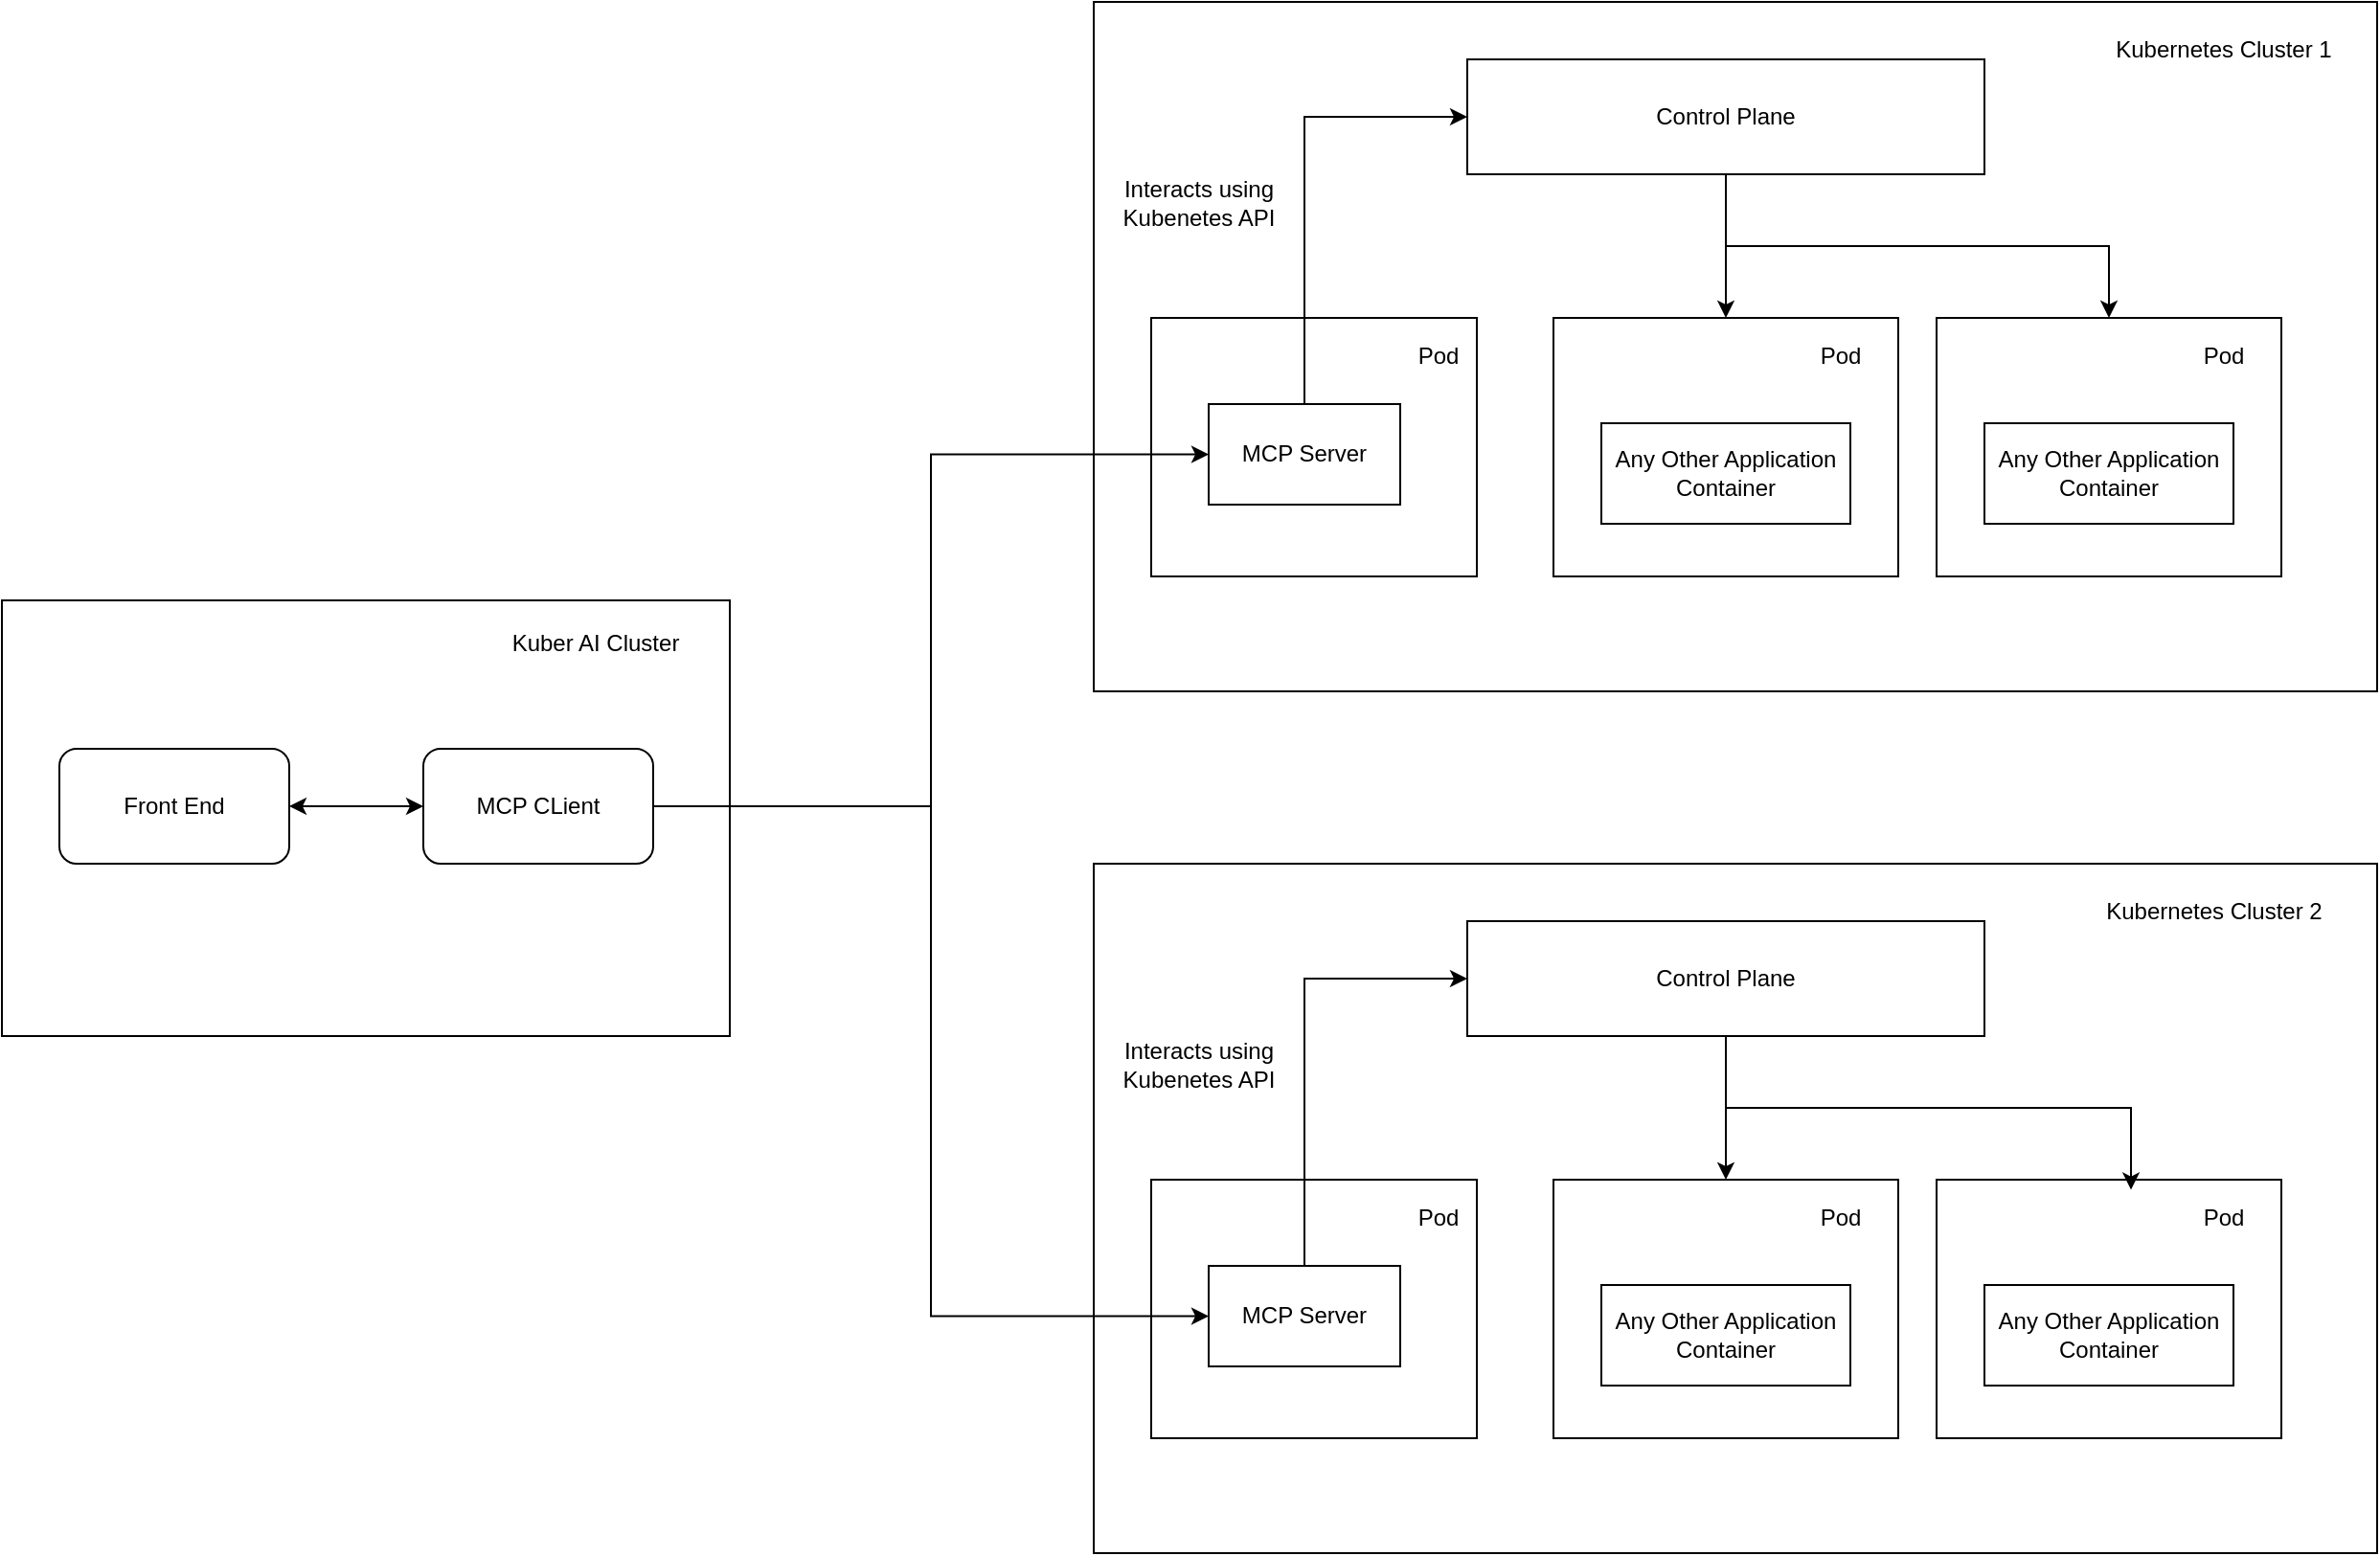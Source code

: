 <mxfile version="27.1.4">
  <diagram name="Page-1" id="_-C3W1XT-BSVKzTiRJ36">
    <mxGraphModel dx="1753" dy="1027" grid="1" gridSize="10" guides="1" tooltips="1" connect="1" arrows="1" fold="1" page="1" pageScale="1" pageWidth="850" pageHeight="1100" math="0" shadow="0">
      <root>
        <mxCell id="0" />
        <mxCell id="1" parent="0" />
        <mxCell id="yG7qFysH4MExfcr9FbMT-40" value="" style="rounded=0;whiteSpace=wrap;html=1;" vertex="1" parent="1">
          <mxGeometry x="340" y="512.5" width="380" height="227.5" as="geometry" />
        </mxCell>
        <mxCell id="yG7qFysH4MExfcr9FbMT-1" value="" style="rounded=0;whiteSpace=wrap;html=1;" vertex="1" parent="1">
          <mxGeometry x="910" y="200" width="670" height="360" as="geometry" />
        </mxCell>
        <mxCell id="yG7qFysH4MExfcr9FbMT-8" value="" style="rounded=0;whiteSpace=wrap;html=1;" vertex="1" parent="1">
          <mxGeometry x="940" y="365" width="170" height="135" as="geometry" />
        </mxCell>
        <mxCell id="yG7qFysH4MExfcr9FbMT-2" value="Kubernetes Cluster 1" style="text;html=1;align=center;verticalAlign=middle;whiteSpace=wrap;rounded=0;" vertex="1" parent="1">
          <mxGeometry x="1430" y="210" width="140" height="30" as="geometry" />
        </mxCell>
        <mxCell id="yG7qFysH4MExfcr9FbMT-38" style="edgeStyle=orthogonalEdgeStyle;rounded=0;orthogonalLoop=1;jettySize=auto;html=1;exitX=0.5;exitY=1;exitDx=0;exitDy=0;entryX=0.5;entryY=0;entryDx=0;entryDy=0;" edge="1" parent="1" source="yG7qFysH4MExfcr9FbMT-3" target="yG7qFysH4MExfcr9FbMT-10">
          <mxGeometry relative="1" as="geometry" />
        </mxCell>
        <mxCell id="yG7qFysH4MExfcr9FbMT-39" style="edgeStyle=orthogonalEdgeStyle;rounded=0;orthogonalLoop=1;jettySize=auto;html=1;exitX=0.5;exitY=1;exitDx=0;exitDy=0;entryX=0.5;entryY=0;entryDx=0;entryDy=0;" edge="1" parent="1" source="yG7qFysH4MExfcr9FbMT-3" target="yG7qFysH4MExfcr9FbMT-14">
          <mxGeometry relative="1" as="geometry" />
        </mxCell>
        <mxCell id="yG7qFysH4MExfcr9FbMT-3" value="Control Plane" style="rounded=0;whiteSpace=wrap;html=1;" vertex="1" parent="1">
          <mxGeometry x="1105" y="230" width="270" height="60" as="geometry" />
        </mxCell>
        <mxCell id="yG7qFysH4MExfcr9FbMT-17" style="edgeStyle=orthogonalEdgeStyle;rounded=0;orthogonalLoop=1;jettySize=auto;html=1;exitX=0.5;exitY=0;exitDx=0;exitDy=0;entryX=0;entryY=0.5;entryDx=0;entryDy=0;" edge="1" parent="1" source="yG7qFysH4MExfcr9FbMT-4" target="yG7qFysH4MExfcr9FbMT-3">
          <mxGeometry relative="1" as="geometry" />
        </mxCell>
        <mxCell id="yG7qFysH4MExfcr9FbMT-4" value="MCP Server" style="rounded=0;whiteSpace=wrap;html=1;" vertex="1" parent="1">
          <mxGeometry x="970" y="410" width="100" height="52.5" as="geometry" />
        </mxCell>
        <mxCell id="yG7qFysH4MExfcr9FbMT-10" value="" style="rounded=0;whiteSpace=wrap;html=1;" vertex="1" parent="1">
          <mxGeometry x="1150" y="365" width="180" height="135" as="geometry" />
        </mxCell>
        <mxCell id="yG7qFysH4MExfcr9FbMT-11" value="Pod&lt;span style=&quot;color: rgba(0, 0, 0, 0); font-family: monospace; font-size: 0px; text-align: start; text-wrap-mode: nowrap;&quot;&gt;%3CmxGraphModel%3E%3Croot%3E%3CmxCell%20id%3D%220%22%2F%3E%3CmxCell%20id%3D%221%22%20parent%3D%220%22%2F%3E%3CmxCell%20id%3D%222%22%20value%3D%22%22%20style%3D%22rounded%3D0%3BwhiteSpace%3Dwrap%3Bhtml%3D1%3B%22%20vertex%3D%221%22%20parent%3D%221%22%3E%3CmxGeometry%20x%3D%22510%22%20y%3D%22385%22%20width%3D%22180%22%20height%3D%22135%22%20as%3D%22geometry%22%2F%3E%3C%2FmxCell%3E%3C%2Froot%3E%3C%2FmxGraphModel%3E&lt;/span&gt;" style="text;html=1;align=center;verticalAlign=middle;whiteSpace=wrap;rounded=0;" vertex="1" parent="1">
          <mxGeometry x="1270" y="370" width="60" height="30" as="geometry" />
        </mxCell>
        <mxCell id="yG7qFysH4MExfcr9FbMT-12" value="Pod&lt;span style=&quot;color: rgba(0, 0, 0, 0); font-family: monospace; font-size: 0px; text-align: start; text-wrap-mode: nowrap;&quot;&gt;%3CmxGraphModel%3E%3Croot%3E%3CmxCell%20id%3D%220%22%2F%3E%3CmxCell%20id%3D%221%22%20parent%3D%220%22%2F%3E%3CmxCell%20id%3D%222%22%20value%3D%22%22%20style%3D%22rounded%3D0%3BwhiteSpace%3Dwrap%3Bhtml%3D1%3B%22%20vertex%3D%221%22%20parent%3D%221%22%3E%3CmxGeometry%20x%3D%22510%22%20y%3D%22385%22%20width%3D%22180%22%20height%3D%22135%22%20as%3D%22geometry%22%2F%3E%3C%2FmxCell%3E%3C%2Froot%3E%3C%2FmxGraphModel%3E&lt;/span&gt;" style="text;html=1;align=center;verticalAlign=middle;whiteSpace=wrap;rounded=0;" vertex="1" parent="1">
          <mxGeometry x="1060" y="370" width="60" height="30" as="geometry" />
        </mxCell>
        <mxCell id="yG7qFysH4MExfcr9FbMT-13" value="Any Other Application Container" style="rounded=0;whiteSpace=wrap;html=1;" vertex="1" parent="1">
          <mxGeometry x="1175" y="420" width="130" height="52.5" as="geometry" />
        </mxCell>
        <mxCell id="yG7qFysH4MExfcr9FbMT-14" value="" style="rounded=0;whiteSpace=wrap;html=1;" vertex="1" parent="1">
          <mxGeometry x="1350" y="365" width="180" height="135" as="geometry" />
        </mxCell>
        <mxCell id="yG7qFysH4MExfcr9FbMT-15" value="Pod&lt;span style=&quot;color: rgba(0, 0, 0, 0); font-family: monospace; font-size: 0px; text-align: start; text-wrap-mode: nowrap;&quot;&gt;%3CmxGraphModel%3E%3Croot%3E%3CmxCell%20id%3D%220%22%2F%3E%3CmxCell%20id%3D%221%22%20parent%3D%220%22%2F%3E%3CmxCell%20id%3D%222%22%20value%3D%22%22%20style%3D%22rounded%3D0%3BwhiteSpace%3Dwrap%3Bhtml%3D1%3B%22%20vertex%3D%221%22%20parent%3D%221%22%3E%3CmxGeometry%20x%3D%22510%22%20y%3D%22385%22%20width%3D%22180%22%20height%3D%22135%22%20as%3D%22geometry%22%2F%3E%3C%2FmxCell%3E%3C%2Froot%3E%3C%2FmxGraphModel%3E&lt;/span&gt;" style="text;html=1;align=center;verticalAlign=middle;whiteSpace=wrap;rounded=0;" vertex="1" parent="1">
          <mxGeometry x="1470" y="370" width="60" height="30" as="geometry" />
        </mxCell>
        <mxCell id="yG7qFysH4MExfcr9FbMT-16" value="Any Other Application Container" style="rounded=0;whiteSpace=wrap;html=1;" vertex="1" parent="1">
          <mxGeometry x="1375" y="420" width="130" height="52.5" as="geometry" />
        </mxCell>
        <mxCell id="yG7qFysH4MExfcr9FbMT-18" value="Interacts using Kubenetes API" style="text;html=1;align=center;verticalAlign=middle;whiteSpace=wrap;rounded=0;" vertex="1" parent="1">
          <mxGeometry x="920" y="290" width="90" height="30" as="geometry" />
        </mxCell>
        <mxCell id="yG7qFysH4MExfcr9FbMT-19" value="" style="rounded=0;whiteSpace=wrap;html=1;" vertex="1" parent="1">
          <mxGeometry x="910" y="650" width="670" height="360" as="geometry" />
        </mxCell>
        <mxCell id="yG7qFysH4MExfcr9FbMT-20" value="" style="rounded=0;whiteSpace=wrap;html=1;" vertex="1" parent="1">
          <mxGeometry x="940" y="815" width="170" height="135" as="geometry" />
        </mxCell>
        <mxCell id="yG7qFysH4MExfcr9FbMT-21" value="Kubernetes Cluster 2" style="text;html=1;align=center;verticalAlign=middle;whiteSpace=wrap;rounded=0;" vertex="1" parent="1">
          <mxGeometry x="1420" y="660" width="150" height="30" as="geometry" />
        </mxCell>
        <mxCell id="yG7qFysH4MExfcr9FbMT-36" style="edgeStyle=orthogonalEdgeStyle;rounded=0;orthogonalLoop=1;jettySize=auto;html=1;exitX=0.5;exitY=1;exitDx=0;exitDy=0;entryX=0.5;entryY=0;entryDx=0;entryDy=0;" edge="1" parent="1" source="yG7qFysH4MExfcr9FbMT-22" target="yG7qFysH4MExfcr9FbMT-25">
          <mxGeometry relative="1" as="geometry" />
        </mxCell>
        <mxCell id="yG7qFysH4MExfcr9FbMT-22" value="Control Plane" style="rounded=0;whiteSpace=wrap;html=1;" vertex="1" parent="1">
          <mxGeometry x="1105" y="680" width="270" height="60" as="geometry" />
        </mxCell>
        <mxCell id="yG7qFysH4MExfcr9FbMT-23" style="edgeStyle=orthogonalEdgeStyle;rounded=0;orthogonalLoop=1;jettySize=auto;html=1;exitX=0.5;exitY=0;exitDx=0;exitDy=0;entryX=0;entryY=0.5;entryDx=0;entryDy=0;" edge="1" parent="1" source="yG7qFysH4MExfcr9FbMT-24" target="yG7qFysH4MExfcr9FbMT-22">
          <mxGeometry relative="1" as="geometry" />
        </mxCell>
        <mxCell id="yG7qFysH4MExfcr9FbMT-24" value="MCP Server" style="rounded=0;whiteSpace=wrap;html=1;" vertex="1" parent="1">
          <mxGeometry x="970" y="860" width="100" height="52.5" as="geometry" />
        </mxCell>
        <mxCell id="yG7qFysH4MExfcr9FbMT-25" value="" style="rounded=0;whiteSpace=wrap;html=1;" vertex="1" parent="1">
          <mxGeometry x="1150" y="815" width="180" height="135" as="geometry" />
        </mxCell>
        <mxCell id="yG7qFysH4MExfcr9FbMT-26" value="Pod&lt;span style=&quot;color: rgba(0, 0, 0, 0); font-family: monospace; font-size: 0px; text-align: start; text-wrap-mode: nowrap;&quot;&gt;%3CmxGraphModel%3E%3Croot%3E%3CmxCell%20id%3D%220%22%2F%3E%3CmxCell%20id%3D%221%22%20parent%3D%220%22%2F%3E%3CmxCell%20id%3D%222%22%20value%3D%22%22%20style%3D%22rounded%3D0%3BwhiteSpace%3Dwrap%3Bhtml%3D1%3B%22%20vertex%3D%221%22%20parent%3D%221%22%3E%3CmxGeometry%20x%3D%22510%22%20y%3D%22385%22%20width%3D%22180%22%20height%3D%22135%22%20as%3D%22geometry%22%2F%3E%3C%2FmxCell%3E%3C%2Froot%3E%3C%2FmxGraphModel%3E&lt;/span&gt;" style="text;html=1;align=center;verticalAlign=middle;whiteSpace=wrap;rounded=0;" vertex="1" parent="1">
          <mxGeometry x="1270" y="820" width="60" height="30" as="geometry" />
        </mxCell>
        <mxCell id="yG7qFysH4MExfcr9FbMT-27" value="Pod&lt;span style=&quot;color: rgba(0, 0, 0, 0); font-family: monospace; font-size: 0px; text-align: start; text-wrap-mode: nowrap;&quot;&gt;%3CmxGraphModel%3E%3Croot%3E%3CmxCell%20id%3D%220%22%2F%3E%3CmxCell%20id%3D%221%22%20parent%3D%220%22%2F%3E%3CmxCell%20id%3D%222%22%20value%3D%22%22%20style%3D%22rounded%3D0%3BwhiteSpace%3Dwrap%3Bhtml%3D1%3B%22%20vertex%3D%221%22%20parent%3D%221%22%3E%3CmxGeometry%20x%3D%22510%22%20y%3D%22385%22%20width%3D%22180%22%20height%3D%22135%22%20as%3D%22geometry%22%2F%3E%3C%2FmxCell%3E%3C%2Froot%3E%3C%2FmxGraphModel%3E&lt;/span&gt;" style="text;html=1;align=center;verticalAlign=middle;whiteSpace=wrap;rounded=0;" vertex="1" parent="1">
          <mxGeometry x="1060" y="820" width="60" height="30" as="geometry" />
        </mxCell>
        <mxCell id="yG7qFysH4MExfcr9FbMT-28" value="Any Other Application Container" style="rounded=0;whiteSpace=wrap;html=1;" vertex="1" parent="1">
          <mxGeometry x="1175" y="870" width="130" height="52.5" as="geometry" />
        </mxCell>
        <mxCell id="yG7qFysH4MExfcr9FbMT-29" value="" style="rounded=0;whiteSpace=wrap;html=1;" vertex="1" parent="1">
          <mxGeometry x="1350" y="815" width="180" height="135" as="geometry" />
        </mxCell>
        <mxCell id="yG7qFysH4MExfcr9FbMT-30" value="Pod&lt;span style=&quot;color: rgba(0, 0, 0, 0); font-family: monospace; font-size: 0px; text-align: start; text-wrap-mode: nowrap;&quot;&gt;%3CmxGraphModel%3E%3Croot%3E%3CmxCell%20id%3D%220%22%2F%3E%3CmxCell%20id%3D%221%22%20parent%3D%220%22%2F%3E%3CmxCell%20id%3D%222%22%20value%3D%22%22%20style%3D%22rounded%3D0%3BwhiteSpace%3Dwrap%3Bhtml%3D1%3B%22%20vertex%3D%221%22%20parent%3D%221%22%3E%3CmxGeometry%20x%3D%22510%22%20y%3D%22385%22%20width%3D%22180%22%20height%3D%22135%22%20as%3D%22geometry%22%2F%3E%3C%2FmxCell%3E%3C%2Froot%3E%3C%2FmxGraphModel%3E&lt;/span&gt;" style="text;html=1;align=center;verticalAlign=middle;whiteSpace=wrap;rounded=0;" vertex="1" parent="1">
          <mxGeometry x="1470" y="820" width="60" height="30" as="geometry" />
        </mxCell>
        <mxCell id="yG7qFysH4MExfcr9FbMT-31" value="Any Other Application Container" style="rounded=0;whiteSpace=wrap;html=1;" vertex="1" parent="1">
          <mxGeometry x="1375" y="870" width="130" height="52.5" as="geometry" />
        </mxCell>
        <mxCell id="yG7qFysH4MExfcr9FbMT-32" value="Interacts using Kubenetes API" style="text;html=1;align=center;verticalAlign=middle;whiteSpace=wrap;rounded=0;" vertex="1" parent="1">
          <mxGeometry x="920" y="740" width="90" height="30" as="geometry" />
        </mxCell>
        <mxCell id="yG7qFysH4MExfcr9FbMT-34" style="edgeStyle=orthogonalEdgeStyle;rounded=0;orthogonalLoop=1;jettySize=auto;html=1;exitX=1;exitY=0.5;exitDx=0;exitDy=0;entryX=0;entryY=0.5;entryDx=0;entryDy=0;" edge="1" parent="1" source="yG7qFysH4MExfcr9FbMT-42" target="yG7qFysH4MExfcr9FbMT-4">
          <mxGeometry relative="1" as="geometry">
            <mxPoint x="670" y="621.25" as="sourcePoint" />
          </mxGeometry>
        </mxCell>
        <mxCell id="yG7qFysH4MExfcr9FbMT-35" style="edgeStyle=orthogonalEdgeStyle;rounded=0;orthogonalLoop=1;jettySize=auto;html=1;exitX=1;exitY=0.5;exitDx=0;exitDy=0;entryX=0;entryY=0.5;entryDx=0;entryDy=0;" edge="1" parent="1" source="yG7qFysH4MExfcr9FbMT-42" target="yG7qFysH4MExfcr9FbMT-24">
          <mxGeometry relative="1" as="geometry">
            <mxPoint x="670" y="621.25" as="sourcePoint" />
          </mxGeometry>
        </mxCell>
        <mxCell id="yG7qFysH4MExfcr9FbMT-37" style="edgeStyle=orthogonalEdgeStyle;rounded=0;orthogonalLoop=1;jettySize=auto;html=1;exitX=0.5;exitY=1;exitDx=0;exitDy=0;entryX=0.564;entryY=0.039;entryDx=0;entryDy=0;entryPerimeter=0;" edge="1" parent="1" source="yG7qFysH4MExfcr9FbMT-22" target="yG7qFysH4MExfcr9FbMT-29">
          <mxGeometry relative="1" as="geometry" />
        </mxCell>
        <mxCell id="yG7qFysH4MExfcr9FbMT-41" value="Kuber AI Cluster" style="text;html=1;align=center;verticalAlign=middle;whiteSpace=wrap;rounded=0;" vertex="1" parent="1">
          <mxGeometry x="590" y="520" width="120" height="30" as="geometry" />
        </mxCell>
        <mxCell id="yG7qFysH4MExfcr9FbMT-42" value="MCP CLient" style="rounded=1;whiteSpace=wrap;html=1;" vertex="1" parent="1">
          <mxGeometry x="560" y="590" width="120" height="60" as="geometry" />
        </mxCell>
        <mxCell id="yG7qFysH4MExfcr9FbMT-43" value="Front End" style="rounded=1;whiteSpace=wrap;html=1;" vertex="1" parent="1">
          <mxGeometry x="370" y="590" width="120" height="60" as="geometry" />
        </mxCell>
        <mxCell id="yG7qFysH4MExfcr9FbMT-45" value="" style="endArrow=classic;startArrow=classic;html=1;rounded=0;exitX=1;exitY=0.5;exitDx=0;exitDy=0;entryX=0;entryY=0.5;entryDx=0;entryDy=0;" edge="1" parent="1" source="yG7qFysH4MExfcr9FbMT-43" target="yG7qFysH4MExfcr9FbMT-42">
          <mxGeometry width="50" height="50" relative="1" as="geometry">
            <mxPoint x="880" y="630" as="sourcePoint" />
            <mxPoint x="930" y="580" as="targetPoint" />
          </mxGeometry>
        </mxCell>
      </root>
    </mxGraphModel>
  </diagram>
</mxfile>
